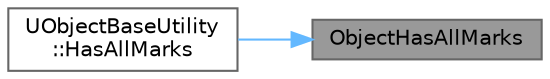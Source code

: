 digraph "ObjectHasAllMarks"
{
 // INTERACTIVE_SVG=YES
 // LATEX_PDF_SIZE
  bgcolor="transparent";
  edge [fontname=Helvetica,fontsize=10,labelfontname=Helvetica,labelfontsize=10];
  node [fontname=Helvetica,fontsize=10,shape=box,height=0.2,width=0.4];
  rankdir="RL";
  Node1 [id="Node000001",label="ObjectHasAllMarks",height=0.2,width=0.4,color="gray40", fillcolor="grey60", style="filled", fontcolor="black",tooltip="Tests an object for having ALL of a set of marks."];
  Node1 -> Node2 [id="edge1_Node000001_Node000002",dir="back",color="steelblue1",style="solid",tooltip=" "];
  Node2 [id="Node000002",label="UObjectBaseUtility\l::HasAllMarks",height=0.2,width=0.4,color="grey40", fillcolor="white", style="filled",URL="$d6/d7b/classUObjectBaseUtility.html#a29556ab10afc56719a6887afdb9074ad",tooltip="Tests an object for having ALL of a set of marks."];
}
